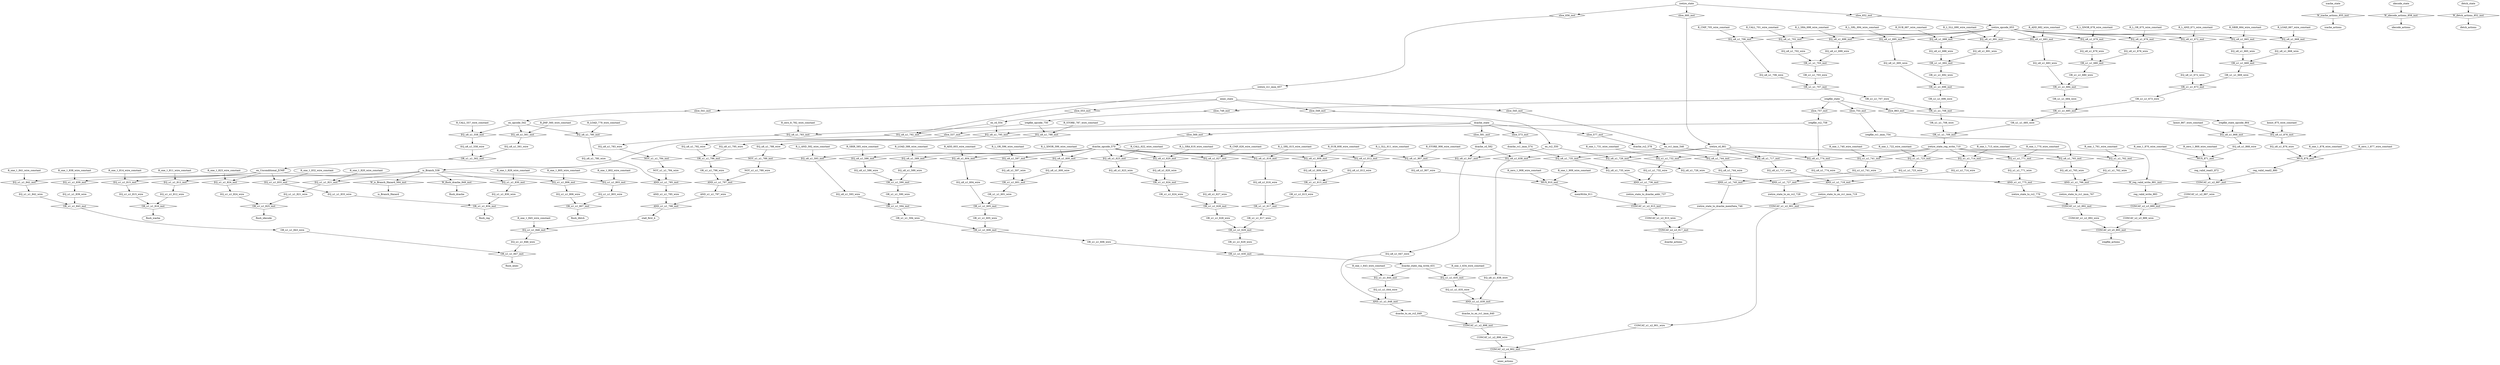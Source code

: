 digraph data_path {
  AND_u1_u1_785_wire [shape=ellipse];
  AND_u1_u1_797_wire [shape=ellipse];
  CONCAT_u1_u2_887_wire [shape=ellipse];
  CONCAT_u1_u2_892_wire [shape=ellipse];
  CONCAT_u1_u2_898_wire [shape=ellipse];
  CONCAT_u1_u2_901_wire [shape=ellipse];
  CONCAT_u1_u2_915_wire [shape=ellipse];
  CONCAT_u2_u3_889_wire [shape=ellipse];
  EQ_u1_u1_635_wire [shape=ellipse];
  EQ_u1_u1_644_wire [shape=ellipse];
  EQ_u1_u1_714_wire [shape=ellipse];
  EQ_u1_u1_723_wire [shape=ellipse];
  EQ_u1_u1_732_wire [shape=ellipse];
  EQ_u1_u1_741_wire [shape=ellipse];
  EQ_u1_u1_762_wire [shape=ellipse];
  EQ_u1_u1_771_wire [shape=ellipse];
  EQ_u1_u1_803_wire [shape=ellipse];
  EQ_u1_u1_806_wire [shape=ellipse];
  EQ_u1_u1_812_wire [shape=ellipse];
  EQ_u1_u1_815_wire [shape=ellipse];
  EQ_u1_u1_821_wire [shape=ellipse];
  EQ_u1_u1_824_wire [shape=ellipse];
  EQ_u1_u1_830_wire [shape=ellipse];
  EQ_u1_u1_833_wire [shape=ellipse];
  EQ_u1_u1_839_wire [shape=ellipse];
  EQ_u1_u1_842_wire [shape=ellipse];
  EQ_u1_u1_846_wire [shape=ellipse];
  EQ_u8_u1_558_wire [shape=ellipse];
  EQ_u8_u1_561_wire [shape=ellipse];
  EQ_u8_u1_586_wire [shape=ellipse];
  EQ_u8_u1_589_wire [shape=ellipse];
  EQ_u8_u1_593_wire [shape=ellipse];
  EQ_u8_u1_597_wire [shape=ellipse];
  EQ_u8_u1_600_wire [shape=ellipse];
  EQ_u8_u1_604_wire [shape=ellipse];
  EQ_u8_u1_609_wire [shape=ellipse];
  EQ_u8_u1_612_wire [shape=ellipse];
  EQ_u8_u1_616_wire [shape=ellipse];
  EQ_u8_u1_620_wire [shape=ellipse];
  EQ_u8_u1_623_wire [shape=ellipse];
  EQ_u8_u1_627_wire [shape=ellipse];
  EQ_u8_u1_638_wire [shape=ellipse];
  EQ_u8_u1_647_wire [shape=ellipse];
  EQ_u8_u1_665_wire [shape=ellipse];
  EQ_u8_u1_668_wire [shape=ellipse];
  EQ_u8_u1_672_wire [shape=ellipse];
  EQ_u8_u1_676_wire [shape=ellipse];
  EQ_u8_u1_679_wire [shape=ellipse];
  EQ_u8_u1_683_wire [shape=ellipse];
  EQ_u8_u1_688_wire [shape=ellipse];
  EQ_u8_u1_691_wire [shape=ellipse];
  EQ_u8_u1_695_wire [shape=ellipse];
  EQ_u8_u1_699_wire [shape=ellipse];
  EQ_u8_u1_702_wire [shape=ellipse];
  EQ_u8_u1_706_wire [shape=ellipse];
  EQ_u8_u1_717_wire [shape=ellipse];
  EQ_u8_u1_726_wire [shape=ellipse];
  EQ_u8_u1_735_wire [shape=ellipse];
  EQ_u8_u1_744_wire [shape=ellipse];
  EQ_u8_u1_765_wire [shape=ellipse];
  EQ_u8_u1_774_wire [shape=ellipse];
  EQ_u8_u1_780_wire [shape=ellipse];
  EQ_u8_u1_783_wire [shape=ellipse];
  EQ_u8_u1_788_wire [shape=ellipse];
  EQ_u8_u1_792_wire [shape=ellipse];
  EQ_u8_u1_795_wire [shape=ellipse];
  EQ_u8_u1_868_wire [shape=ellipse];
  EQ_u8_u1_876_wire [shape=ellipse];
  EQ_u8_u1_907_wire [shape=ellipse];
  NOT_u1_u1_784_wire [shape=ellipse];
  NOT_u1_u1_789_wire [shape=ellipse];
  OR_u1_u1_590_wire [shape=ellipse];
  OR_u1_u1_594_wire [shape=ellipse];
  OR_u1_u1_601_wire [shape=ellipse];
  OR_u1_u1_605_wire [shape=ellipse];
  OR_u1_u1_606_wire [shape=ellipse];
  OR_u1_u1_613_wire [shape=ellipse];
  OR_u1_u1_617_wire [shape=ellipse];
  OR_u1_u1_624_wire [shape=ellipse];
  OR_u1_u1_628_wire [shape=ellipse];
  OR_u1_u1_629_wire [shape=ellipse];
  OR_u1_u1_669_wire [shape=ellipse];
  OR_u1_u1_673_wire [shape=ellipse];
  OR_u1_u1_680_wire [shape=ellipse];
  OR_u1_u1_684_wire [shape=ellipse];
  OR_u1_u1_685_wire [shape=ellipse];
  OR_u1_u1_692_wire [shape=ellipse];
  OR_u1_u1_696_wire [shape=ellipse];
  OR_u1_u1_703_wire [shape=ellipse];
  OR_u1_u1_707_wire [shape=ellipse];
  OR_u1_u1_708_wire [shape=ellipse];
  OR_u1_u1_796_wire [shape=ellipse];
  OR_u1_u1_843_wire [shape=ellipse];
  R_ADD_603_wire_constant [shape=ellipse];
  R_ADD_682_wire_constant [shape=ellipse];
  R_CALL_557_wire_constant [shape=ellipse];
  R_CALL_622_wire_constant [shape=ellipse];
  R_CALL_701_wire_constant [shape=ellipse];
  R_CMP_626_wire_constant [shape=ellipse];
  R_CMP_705_wire_constant [shape=ellipse];
  R_JMP_560_wire_constant [shape=ellipse];
  R_LOAD_588_wire_constant [shape=ellipse];
  R_LOAD_667_wire_constant [shape=ellipse];
  R_LOAD_779_wire_constant [shape=ellipse];
  R_L_AND_592_wire_constant [shape=ellipse];
  R_L_AND_671_wire_constant [shape=ellipse];
  R_L_OR_596_wire_constant [shape=ellipse];
  R_L_OR_675_wire_constant [shape=ellipse];
  R_L_SLL_611_wire_constant [shape=ellipse];
  R_L_SLL_690_wire_constant [shape=ellipse];
  R_L_SRA_619_wire_constant [shape=ellipse];
  R_L_SRA_698_wire_constant [shape=ellipse];
  R_L_SRL_615_wire_constant [shape=ellipse];
  R_L_SRL_694_wire_constant [shape=ellipse];
  R_L_XNOR_599_wire_constant [shape=ellipse];
  R_L_XNOR_678_wire_constant [shape=ellipse];
  R_SBIR_585_wire_constant [shape=ellipse];
  R_SBIR_664_wire_constant [shape=ellipse];
  R_STORE_787_wire_constant [shape=ellipse];
  R_STORE_906_wire_constant [shape=ellipse];
  R_SUB_608_wire_constant [shape=ellipse];
  R_SUB_687_wire_constant [shape=ellipse];
  R_one_1_634_wire_constant [shape=ellipse];
  R_one_1_643_wire_constant [shape=ellipse];
  R_one_1_713_wire_constant [shape=ellipse];
  R_one_1_722_wire_constant [shape=ellipse];
  R_one_1_731_wire_constant [shape=ellipse];
  R_one_1_740_wire_constant [shape=ellipse];
  R_one_1_761_wire_constant [shape=ellipse];
  R_one_1_770_wire_constant [shape=ellipse];
  R_one_1_802_wire_constant [shape=ellipse];
  R_one_1_805_wire_constant [shape=ellipse];
  R_one_1_811_wire_constant [shape=ellipse];
  R_one_1_814_wire_constant [shape=ellipse];
  R_one_1_820_wire_constant [shape=ellipse];
  R_one_1_823_wire_constant [shape=ellipse];
  R_one_1_829_wire_constant [shape=ellipse];
  R_one_1_832_wire_constant [shape=ellipse];
  R_one_1_838_wire_constant [shape=ellipse];
  R_one_1_841_wire_constant [shape=ellipse];
  R_one_1_845_wire_constant [shape=ellipse];
  R_one_1_870_wire_constant [shape=ellipse];
  R_one_1_878_wire_constant [shape=ellipse];
  R_one_1_909_wire_constant [shape=ellipse];
  R_zero_1_869_wire_constant [shape=ellipse];
  R_zero_1_877_wire_constant [shape=ellipse];
  R_zero_1_908_wire_constant [shape=ellipse];
  R_zero_8_782_wire_constant [shape=ellipse];
  dcache_opcode_570 [shape=ellipse];
  dcache_rd_582 [shape=ellipse];
  dcache_rs1_imm_574 [shape=ellipse];
  dcache_rs2_578 [shape=ellipse];
  dcache_state_reg_write_631 [shape=ellipse];
  dcache_to_ex_rs1_imm_640 [shape=ellipse];
  dcache_to_ex_rs2_649 [shape=ellipse];
  ex_opcode_542 [shape=ellipse];
  ex_rd_554 [shape=ellipse];
  ex_rs1_imm_546 [shape=ellipse];
  ex_rs2_550 [shape=ellipse];
  iregfile_opcode_750 [shape=ellipse];
  iregfile_rs1_imm_754 [shape=ellipse];
  iregfile_rs2_758 [shape=ellipse];
  iregfile_state_opcode_864 [shape=ellipse];
  iretire_opcode_653 [shape=ellipse];
  iretire_rd_661 [shape=ellipse];
  iretire_rs1_imm_657 [shape=ellipse];
  iretire_state_reg_write_710 [shape=ellipse];
  iretire_state_to_dcache_addr_737 [shape=ellipse];
  iretire_state_to_dcache_memData_746 [shape=ellipse];
  iretire_state_to_ex_rs1_imm_719 [shape=ellipse];
  iretire_state_to_ex_rs2_728 [shape=ellipse];
  iretire_state_to_rs1_imm_767 [shape=ellipse];
  iretire_state_to_rs2_776 [shape=ellipse];
  is_Branch_538 [shape=ellipse];
  konst_867_wire_constant [shape=ellipse];
  konst_875_wire_constant [shape=ellipse];
  memWrite_911 [shape=ellipse];
  reg_valid_read1_872 [shape=ellipse];
  reg_valid_read2_880 [shape=ellipse];
  reg_valid_write_883 [shape=ellipse];
  AND_u1_u1_639_inst [shape=diamond];
EQ_u1_u1_635_wire  -> AND_u1_u1_639_inst;
EQ_u8_u1_638_wire  -> AND_u1_u1_639_inst;
AND_u1_u1_639_inst -> dcache_to_ex_rs1_imm_640;
  AND_u1_u1_648_inst [shape=diamond];
EQ_u1_u1_644_wire  -> AND_u1_u1_648_inst;
EQ_u8_u1_647_wire  -> AND_u1_u1_648_inst;
AND_u1_u1_648_inst -> dcache_to_ex_rs2_649;
  AND_u1_u1_718_inst [shape=diamond];
EQ_u1_u1_714_wire  -> AND_u1_u1_718_inst;
EQ_u8_u1_717_wire  -> AND_u1_u1_718_inst;
AND_u1_u1_718_inst -> iretire_state_to_ex_rs1_imm_719;
  AND_u1_u1_727_inst [shape=diamond];
EQ_u1_u1_723_wire  -> AND_u1_u1_727_inst;
EQ_u8_u1_726_wire  -> AND_u1_u1_727_inst;
AND_u1_u1_727_inst -> iretire_state_to_ex_rs2_728;
  AND_u1_u1_736_inst [shape=diamond];
EQ_u1_u1_732_wire  -> AND_u1_u1_736_inst;
EQ_u8_u1_735_wire  -> AND_u1_u1_736_inst;
AND_u1_u1_736_inst -> iretire_state_to_dcache_addr_737;
  AND_u1_u1_745_inst [shape=diamond];
EQ_u1_u1_741_wire  -> AND_u1_u1_745_inst;
EQ_u8_u1_744_wire  -> AND_u1_u1_745_inst;
AND_u1_u1_745_inst -> iretire_state_to_dcache_memData_746;
  AND_u1_u1_766_inst [shape=diamond];
EQ_u1_u1_762_wire  -> AND_u1_u1_766_inst;
EQ_u8_u1_765_wire  -> AND_u1_u1_766_inst;
AND_u1_u1_766_inst -> iretire_state_to_rs1_imm_767;
  AND_u1_u1_775_inst [shape=diamond];
EQ_u1_u1_771_wire  -> AND_u1_u1_775_inst;
EQ_u8_u1_774_wire  -> AND_u1_u1_775_inst;
AND_u1_u1_775_inst -> iretire_state_to_rs2_776;
  AND_u1_u1_785_inst [shape=diamond];
EQ_u8_u1_780_wire  -> AND_u1_u1_785_inst;
NOT_u1_u1_784_wire  -> AND_u1_u1_785_inst;
AND_u1_u1_785_inst -> AND_u1_u1_785_wire;
  AND_u1_u1_797_inst [shape=diamond];
NOT_u1_u1_789_wire  -> AND_u1_u1_797_inst;
OR_u1_u1_796_wire  -> AND_u1_u1_797_inst;
AND_u1_u1_797_inst -> AND_u1_u1_797_wire;
  AND_u1_u1_798_inst [shape=diamond];
AND_u1_u1_785_wire  -> AND_u1_u1_798_inst;
AND_u1_u1_797_wire  -> AND_u1_u1_798_inst;
AND_u1_u1_798_inst -> stall_first_4;
  CONCAT_u1_u2_887_inst [shape=diamond];
reg_valid_read1_872  -> CONCAT_u1_u2_887_inst;
reg_valid_read2_880  -> CONCAT_u1_u2_887_inst;
CONCAT_u1_u2_887_inst -> CONCAT_u1_u2_887_wire;
  CONCAT_u1_u2_892_inst [shape=diamond];
iretire_state_to_rs1_imm_767  -> CONCAT_u1_u2_892_inst;
iretire_state_to_rs2_776  -> CONCAT_u1_u2_892_inst;
CONCAT_u1_u2_892_inst -> CONCAT_u1_u2_892_wire;
  CONCAT_u1_u2_898_inst [shape=diamond];
dcache_to_ex_rs1_imm_640  -> CONCAT_u1_u2_898_inst;
dcache_to_ex_rs2_649  -> CONCAT_u1_u2_898_inst;
CONCAT_u1_u2_898_inst -> CONCAT_u1_u2_898_wire;
  CONCAT_u1_u2_901_inst [shape=diamond];
iretire_state_to_ex_rs1_imm_719  -> CONCAT_u1_u2_901_inst;
iretire_state_to_ex_rs2_728  -> CONCAT_u1_u2_901_inst;
CONCAT_u1_u2_901_inst -> CONCAT_u1_u2_901_wire;
  CONCAT_u1_u2_915_inst [shape=diamond];
memWrite_911  -> CONCAT_u1_u2_915_inst;
iretire_state_to_dcache_addr_737  -> CONCAT_u1_u2_915_inst;
CONCAT_u1_u2_915_inst -> CONCAT_u1_u2_915_wire;
  CONCAT_u2_u3_889_inst [shape=diamond];
CONCAT_u1_u2_887_wire  -> CONCAT_u2_u3_889_inst;
reg_valid_write_883  -> CONCAT_u2_u3_889_inst;
CONCAT_u2_u3_889_inst -> CONCAT_u2_u3_889_wire;
  CONCAT_u2_u3_917_inst [shape=diamond];
CONCAT_u1_u2_915_wire  -> CONCAT_u2_u3_917_inst;
iretire_state_to_dcache_memData_746  -> CONCAT_u2_u3_917_inst;
CONCAT_u2_u3_917_inst -> dcache_actions;
  CONCAT_u2_u4_902_inst [shape=diamond];
CONCAT_u1_u2_898_wire  -> CONCAT_u2_u4_902_inst;
CONCAT_u1_u2_901_wire  -> CONCAT_u2_u4_902_inst;
CONCAT_u2_u4_902_inst -> iexec_actions;
  CONCAT_u3_u5_893_inst [shape=diamond];
CONCAT_u2_u3_889_wire  -> CONCAT_u3_u5_893_inst;
CONCAT_u1_u2_892_wire  -> CONCAT_u3_u5_893_inst;
CONCAT_u3_u5_893_inst -> iregfile_actions;
  EQ_u1_u1_635_inst [shape=diamond];
dcache_state_reg_write_631  -> EQ_u1_u1_635_inst;
R_one_1_634_wire_constant  -> EQ_u1_u1_635_inst;
EQ_u1_u1_635_inst -> EQ_u1_u1_635_wire;
  EQ_u1_u1_644_inst [shape=diamond];
dcache_state_reg_write_631  -> EQ_u1_u1_644_inst;
R_one_1_643_wire_constant  -> EQ_u1_u1_644_inst;
EQ_u1_u1_644_inst -> EQ_u1_u1_644_wire;
  EQ_u1_u1_714_inst [shape=diamond];
iretire_state_reg_write_710  -> EQ_u1_u1_714_inst;
R_one_1_713_wire_constant  -> EQ_u1_u1_714_inst;
EQ_u1_u1_714_inst -> EQ_u1_u1_714_wire;
  EQ_u1_u1_723_inst [shape=diamond];
iretire_state_reg_write_710  -> EQ_u1_u1_723_inst;
R_one_1_722_wire_constant  -> EQ_u1_u1_723_inst;
EQ_u1_u1_723_inst -> EQ_u1_u1_723_wire;
  EQ_u1_u1_732_inst [shape=diamond];
iretire_state_reg_write_710  -> EQ_u1_u1_732_inst;
R_one_1_731_wire_constant  -> EQ_u1_u1_732_inst;
EQ_u1_u1_732_inst -> EQ_u1_u1_732_wire;
  EQ_u1_u1_741_inst [shape=diamond];
iretire_state_reg_write_710  -> EQ_u1_u1_741_inst;
R_one_1_740_wire_constant  -> EQ_u1_u1_741_inst;
EQ_u1_u1_741_inst -> EQ_u1_u1_741_wire;
  EQ_u1_u1_762_inst [shape=diamond];
iretire_state_reg_write_710  -> EQ_u1_u1_762_inst;
R_one_1_761_wire_constant  -> EQ_u1_u1_762_inst;
EQ_u1_u1_762_inst -> EQ_u1_u1_762_wire;
  EQ_u1_u1_771_inst [shape=diamond];
iretire_state_reg_write_710  -> EQ_u1_u1_771_inst;
R_one_1_770_wire_constant  -> EQ_u1_u1_771_inst;
EQ_u1_u1_771_inst -> EQ_u1_u1_771_wire;
  EQ_u1_u1_803_inst [shape=diamond];
is_Branch_538  -> EQ_u1_u1_803_inst;
R_one_1_802_wire_constant  -> EQ_u1_u1_803_inst;
EQ_u1_u1_803_inst -> EQ_u1_u1_803_wire;
  EQ_u1_u1_806_inst [shape=diamond];
ex_Unconditional_JUMP  -> EQ_u1_u1_806_inst;
R_one_1_805_wire_constant  -> EQ_u1_u1_806_inst;
EQ_u1_u1_806_inst -> EQ_u1_u1_806_wire;
  EQ_u1_u1_812_inst [shape=diamond];
is_Branch_538  -> EQ_u1_u1_812_inst;
R_one_1_811_wire_constant  -> EQ_u1_u1_812_inst;
EQ_u1_u1_812_inst -> EQ_u1_u1_812_wire;
  EQ_u1_u1_815_inst [shape=diamond];
ex_Unconditional_JUMP  -> EQ_u1_u1_815_inst;
R_one_1_814_wire_constant  -> EQ_u1_u1_815_inst;
EQ_u1_u1_815_inst -> EQ_u1_u1_815_wire;
  EQ_u1_u1_821_inst [shape=diamond];
is_Branch_538  -> EQ_u1_u1_821_inst;
R_one_1_820_wire_constant  -> EQ_u1_u1_821_inst;
EQ_u1_u1_821_inst -> EQ_u1_u1_821_wire;
  EQ_u1_u1_824_inst [shape=diamond];
ex_Unconditional_JUMP  -> EQ_u1_u1_824_inst;
R_one_1_823_wire_constant  -> EQ_u1_u1_824_inst;
EQ_u1_u1_824_inst -> EQ_u1_u1_824_wire;
  EQ_u1_u1_830_inst [shape=diamond];
is_Branch_538  -> EQ_u1_u1_830_inst;
R_one_1_829_wire_constant  -> EQ_u1_u1_830_inst;
EQ_u1_u1_830_inst -> EQ_u1_u1_830_wire;
  EQ_u1_u1_833_inst [shape=diamond];
ex_Unconditional_JUMP  -> EQ_u1_u1_833_inst;
R_one_1_832_wire_constant  -> EQ_u1_u1_833_inst;
EQ_u1_u1_833_inst -> EQ_u1_u1_833_wire;
  EQ_u1_u1_839_inst [shape=diamond];
is_Branch_538  -> EQ_u1_u1_839_inst;
R_one_1_838_wire_constant  -> EQ_u1_u1_839_inst;
EQ_u1_u1_839_inst -> EQ_u1_u1_839_wire;
  EQ_u1_u1_842_inst [shape=diamond];
ex_Unconditional_JUMP  -> EQ_u1_u1_842_inst;
R_one_1_841_wire_constant  -> EQ_u1_u1_842_inst;
EQ_u1_u1_842_inst -> EQ_u1_u1_842_wire;
  EQ_u1_u1_846_inst [shape=diamond];
stall_first_4  -> EQ_u1_u1_846_inst;
R_one_1_845_wire_constant  -> EQ_u1_u1_846_inst;
EQ_u1_u1_846_inst -> EQ_u1_u1_846_wire;
  EQ_u8_u1_558_inst [shape=diamond];
ex_opcode_542  -> EQ_u8_u1_558_inst;
R_CALL_557_wire_constant  -> EQ_u8_u1_558_inst;
EQ_u8_u1_558_inst -> EQ_u8_u1_558_wire;
  EQ_u8_u1_561_inst [shape=diamond];
ex_opcode_542  -> EQ_u8_u1_561_inst;
R_JMP_560_wire_constant  -> EQ_u8_u1_561_inst;
EQ_u8_u1_561_inst -> EQ_u8_u1_561_wire;
  EQ_u8_u1_586_inst [shape=diamond];
dcache_opcode_570  -> EQ_u8_u1_586_inst;
R_SBIR_585_wire_constant  -> EQ_u8_u1_586_inst;
EQ_u8_u1_586_inst -> EQ_u8_u1_586_wire;
  EQ_u8_u1_589_inst [shape=diamond];
dcache_opcode_570  -> EQ_u8_u1_589_inst;
R_LOAD_588_wire_constant  -> EQ_u8_u1_589_inst;
EQ_u8_u1_589_inst -> EQ_u8_u1_589_wire;
  EQ_u8_u1_593_inst [shape=diamond];
dcache_opcode_570  -> EQ_u8_u1_593_inst;
R_L_AND_592_wire_constant  -> EQ_u8_u1_593_inst;
EQ_u8_u1_593_inst -> EQ_u8_u1_593_wire;
  EQ_u8_u1_597_inst [shape=diamond];
dcache_opcode_570  -> EQ_u8_u1_597_inst;
R_L_OR_596_wire_constant  -> EQ_u8_u1_597_inst;
EQ_u8_u1_597_inst -> EQ_u8_u1_597_wire;
  EQ_u8_u1_600_inst [shape=diamond];
dcache_opcode_570  -> EQ_u8_u1_600_inst;
R_L_XNOR_599_wire_constant  -> EQ_u8_u1_600_inst;
EQ_u8_u1_600_inst -> EQ_u8_u1_600_wire;
  EQ_u8_u1_604_inst [shape=diamond];
dcache_opcode_570  -> EQ_u8_u1_604_inst;
R_ADD_603_wire_constant  -> EQ_u8_u1_604_inst;
EQ_u8_u1_604_inst -> EQ_u8_u1_604_wire;
  EQ_u8_u1_609_inst [shape=diamond];
dcache_opcode_570  -> EQ_u8_u1_609_inst;
R_SUB_608_wire_constant  -> EQ_u8_u1_609_inst;
EQ_u8_u1_609_inst -> EQ_u8_u1_609_wire;
  EQ_u8_u1_612_inst [shape=diamond];
dcache_opcode_570  -> EQ_u8_u1_612_inst;
R_L_SLL_611_wire_constant  -> EQ_u8_u1_612_inst;
EQ_u8_u1_612_inst -> EQ_u8_u1_612_wire;
  EQ_u8_u1_616_inst [shape=diamond];
dcache_opcode_570  -> EQ_u8_u1_616_inst;
R_L_SRL_615_wire_constant  -> EQ_u8_u1_616_inst;
EQ_u8_u1_616_inst -> EQ_u8_u1_616_wire;
  EQ_u8_u1_620_inst [shape=diamond];
dcache_opcode_570  -> EQ_u8_u1_620_inst;
R_L_SRA_619_wire_constant  -> EQ_u8_u1_620_inst;
EQ_u8_u1_620_inst -> EQ_u8_u1_620_wire;
  EQ_u8_u1_623_inst [shape=diamond];
dcache_opcode_570  -> EQ_u8_u1_623_inst;
R_CALL_622_wire_constant  -> EQ_u8_u1_623_inst;
EQ_u8_u1_623_inst -> EQ_u8_u1_623_wire;
  EQ_u8_u1_627_inst [shape=diamond];
dcache_opcode_570  -> EQ_u8_u1_627_inst;
R_CMP_626_wire_constant  -> EQ_u8_u1_627_inst;
EQ_u8_u1_627_inst -> EQ_u8_u1_627_wire;
  EQ_u8_u1_638_inst [shape=diamond];
dcache_rd_582  -> EQ_u8_u1_638_inst;
ex_rs1_imm_546  -> EQ_u8_u1_638_inst;
EQ_u8_u1_638_inst -> EQ_u8_u1_638_wire;
  EQ_u8_u1_647_inst [shape=diamond];
dcache_rd_582  -> EQ_u8_u1_647_inst;
ex_rs2_550  -> EQ_u8_u1_647_inst;
EQ_u8_u1_647_inst -> EQ_u8_u1_647_wire;
  EQ_u8_u1_665_inst [shape=diamond];
iretire_opcode_653  -> EQ_u8_u1_665_inst;
R_SBIR_664_wire_constant  -> EQ_u8_u1_665_inst;
EQ_u8_u1_665_inst -> EQ_u8_u1_665_wire;
  EQ_u8_u1_668_inst [shape=diamond];
iretire_opcode_653  -> EQ_u8_u1_668_inst;
R_LOAD_667_wire_constant  -> EQ_u8_u1_668_inst;
EQ_u8_u1_668_inst -> EQ_u8_u1_668_wire;
  EQ_u8_u1_672_inst [shape=diamond];
iretire_opcode_653  -> EQ_u8_u1_672_inst;
R_L_AND_671_wire_constant  -> EQ_u8_u1_672_inst;
EQ_u8_u1_672_inst -> EQ_u8_u1_672_wire;
  EQ_u8_u1_676_inst [shape=diamond];
iretire_opcode_653  -> EQ_u8_u1_676_inst;
R_L_OR_675_wire_constant  -> EQ_u8_u1_676_inst;
EQ_u8_u1_676_inst -> EQ_u8_u1_676_wire;
  EQ_u8_u1_679_inst [shape=diamond];
iretire_opcode_653  -> EQ_u8_u1_679_inst;
R_L_XNOR_678_wire_constant  -> EQ_u8_u1_679_inst;
EQ_u8_u1_679_inst -> EQ_u8_u1_679_wire;
  EQ_u8_u1_683_inst [shape=diamond];
iretire_opcode_653  -> EQ_u8_u1_683_inst;
R_ADD_682_wire_constant  -> EQ_u8_u1_683_inst;
EQ_u8_u1_683_inst -> EQ_u8_u1_683_wire;
  EQ_u8_u1_688_inst [shape=diamond];
iretire_opcode_653  -> EQ_u8_u1_688_inst;
R_SUB_687_wire_constant  -> EQ_u8_u1_688_inst;
EQ_u8_u1_688_inst -> EQ_u8_u1_688_wire;
  EQ_u8_u1_691_inst [shape=diamond];
iretire_opcode_653  -> EQ_u8_u1_691_inst;
R_L_SLL_690_wire_constant  -> EQ_u8_u1_691_inst;
EQ_u8_u1_691_inst -> EQ_u8_u1_691_wire;
  EQ_u8_u1_695_inst [shape=diamond];
iretire_opcode_653  -> EQ_u8_u1_695_inst;
R_L_SRL_694_wire_constant  -> EQ_u8_u1_695_inst;
EQ_u8_u1_695_inst -> EQ_u8_u1_695_wire;
  EQ_u8_u1_699_inst [shape=diamond];
iretire_opcode_653  -> EQ_u8_u1_699_inst;
R_L_SRA_698_wire_constant  -> EQ_u8_u1_699_inst;
EQ_u8_u1_699_inst -> EQ_u8_u1_699_wire;
  EQ_u8_u1_702_inst [shape=diamond];
iretire_opcode_653  -> EQ_u8_u1_702_inst;
R_CALL_701_wire_constant  -> EQ_u8_u1_702_inst;
EQ_u8_u1_702_inst -> EQ_u8_u1_702_wire;
  EQ_u8_u1_706_inst [shape=diamond];
iretire_opcode_653  -> EQ_u8_u1_706_inst;
R_CMP_705_wire_constant  -> EQ_u8_u1_706_inst;
EQ_u8_u1_706_inst -> EQ_u8_u1_706_wire;
  EQ_u8_u1_717_inst [shape=diamond];
iretire_rd_661  -> EQ_u8_u1_717_inst;
ex_rs1_imm_546  -> EQ_u8_u1_717_inst;
EQ_u8_u1_717_inst -> EQ_u8_u1_717_wire;
  EQ_u8_u1_726_inst [shape=diamond];
iretire_rd_661  -> EQ_u8_u1_726_inst;
ex_rs2_550  -> EQ_u8_u1_726_inst;
EQ_u8_u1_726_inst -> EQ_u8_u1_726_wire;
  EQ_u8_u1_735_inst [shape=diamond];
dcache_rs1_imm_574  -> EQ_u8_u1_735_inst;
iretire_rd_661  -> EQ_u8_u1_735_inst;
EQ_u8_u1_735_inst -> EQ_u8_u1_735_wire;
  EQ_u8_u1_744_inst [shape=diamond];
dcache_rs2_578  -> EQ_u8_u1_744_inst;
iretire_rd_661  -> EQ_u8_u1_744_inst;
EQ_u8_u1_744_inst -> EQ_u8_u1_744_wire;
  EQ_u8_u1_765_inst [shape=diamond];
iretire_rd_661  -> EQ_u8_u1_765_inst;
iregfile_rs1_imm_754  -> EQ_u8_u1_765_inst;
EQ_u8_u1_765_inst -> EQ_u8_u1_765_wire;
  EQ_u8_u1_774_inst [shape=diamond];
iretire_rd_661  -> EQ_u8_u1_774_inst;
iregfile_rs2_758  -> EQ_u8_u1_774_inst;
EQ_u8_u1_774_inst -> EQ_u8_u1_774_wire;
  EQ_u8_u1_780_inst [shape=diamond];
ex_opcode_542  -> EQ_u8_u1_780_inst;
R_LOAD_779_wire_constant  -> EQ_u8_u1_780_inst;
EQ_u8_u1_780_inst -> EQ_u8_u1_780_wire;
  EQ_u8_u1_783_inst [shape=diamond];
iregfile_opcode_750  -> EQ_u8_u1_783_inst;
R_zero_8_782_wire_constant  -> EQ_u8_u1_783_inst;
EQ_u8_u1_783_inst -> EQ_u8_u1_783_wire;
  EQ_u8_u1_788_inst [shape=diamond];
iregfile_opcode_750  -> EQ_u8_u1_788_inst;
R_STORE_787_wire_constant  -> EQ_u8_u1_788_inst;
EQ_u8_u1_788_inst -> EQ_u8_u1_788_wire;
  EQ_u8_u1_792_inst [shape=diamond];
iretire_rs1_imm_657  -> EQ_u8_u1_792_inst;
ex_rd_554  -> EQ_u8_u1_792_inst;
EQ_u8_u1_792_inst -> EQ_u8_u1_792_wire;
  EQ_u8_u1_795_inst [shape=diamond];
iregfile_rs2_758  -> EQ_u8_u1_795_inst;
ex_rd_554  -> EQ_u8_u1_795_inst;
EQ_u8_u1_795_inst -> EQ_u8_u1_795_wire;
  EQ_u8_u1_868_inst [shape=diamond];
iregfile_state_opcode_864  -> EQ_u8_u1_868_inst;
konst_867_wire_constant  -> EQ_u8_u1_868_inst;
EQ_u8_u1_868_inst -> EQ_u8_u1_868_wire;
  EQ_u8_u1_876_inst [shape=diamond];
iregfile_state_opcode_864  -> EQ_u8_u1_876_inst;
konst_875_wire_constant  -> EQ_u8_u1_876_inst;
EQ_u8_u1_876_inst -> EQ_u8_u1_876_wire;
  EQ_u8_u1_907_inst [shape=diamond];
dcache_opcode_570  -> EQ_u8_u1_907_inst;
R_STORE_906_wire_constant  -> EQ_u8_u1_907_inst;
EQ_u8_u1_907_inst -> EQ_u8_u1_907_wire;
  MUX_871_inst [shape=diamond];
EQ_u8_u1_868_wire  -> MUX_871_inst;
R_zero_1_869_wire_constant  -> MUX_871_inst;
R_one_1_870_wire_constant  -> MUX_871_inst;
MUX_871_inst -> reg_valid_read1_872;
  MUX_879_inst [shape=diamond];
EQ_u8_u1_876_wire  -> MUX_879_inst;
R_zero_1_877_wire_constant  -> MUX_879_inst;
R_one_1_878_wire_constant  -> MUX_879_inst;
MUX_879_inst -> reg_valid_read2_880;
  MUX_910_inst [shape=diamond];
EQ_u8_u1_907_wire  -> MUX_910_inst;
R_zero_1_908_wire_constant  -> MUX_910_inst;
R_one_1_909_wire_constant  -> MUX_910_inst;
MUX_910_inst -> memWrite_911;
  NOT_u1_u1_784_inst [shape=diamond];
EQ_u8_u1_783_wire  -> NOT_u1_u1_784_inst;
NOT_u1_u1_784_inst -> NOT_u1_u1_784_wire;
  NOT_u1_u1_789_inst [shape=diamond];
EQ_u8_u1_788_wire  -> NOT_u1_u1_789_inst;
NOT_u1_u1_789_inst -> NOT_u1_u1_789_wire;
  OR_u1_u1_562_inst [shape=diamond];
EQ_u8_u1_558_wire  -> OR_u1_u1_562_inst;
EQ_u8_u1_561_wire  -> OR_u1_u1_562_inst;
OR_u1_u1_562_inst -> ex_Unconditional_JUMP;
  OR_u1_u1_590_inst [shape=diamond];
EQ_u8_u1_586_wire  -> OR_u1_u1_590_inst;
EQ_u8_u1_589_wire  -> OR_u1_u1_590_inst;
OR_u1_u1_590_inst -> OR_u1_u1_590_wire;
  OR_u1_u1_594_inst [shape=diamond];
OR_u1_u1_590_wire  -> OR_u1_u1_594_inst;
EQ_u8_u1_593_wire  -> OR_u1_u1_594_inst;
OR_u1_u1_594_inst -> OR_u1_u1_594_wire;
  OR_u1_u1_601_inst [shape=diamond];
EQ_u8_u1_597_wire  -> OR_u1_u1_601_inst;
EQ_u8_u1_600_wire  -> OR_u1_u1_601_inst;
OR_u1_u1_601_inst -> OR_u1_u1_601_wire;
  OR_u1_u1_605_inst [shape=diamond];
OR_u1_u1_601_wire  -> OR_u1_u1_605_inst;
EQ_u8_u1_604_wire  -> OR_u1_u1_605_inst;
OR_u1_u1_605_inst -> OR_u1_u1_605_wire;
  OR_u1_u1_606_inst [shape=diamond];
OR_u1_u1_594_wire  -> OR_u1_u1_606_inst;
OR_u1_u1_605_wire  -> OR_u1_u1_606_inst;
OR_u1_u1_606_inst -> OR_u1_u1_606_wire;
  OR_u1_u1_613_inst [shape=diamond];
EQ_u8_u1_609_wire  -> OR_u1_u1_613_inst;
EQ_u8_u1_612_wire  -> OR_u1_u1_613_inst;
OR_u1_u1_613_inst -> OR_u1_u1_613_wire;
  OR_u1_u1_617_inst [shape=diamond];
OR_u1_u1_613_wire  -> OR_u1_u1_617_inst;
EQ_u8_u1_616_wire  -> OR_u1_u1_617_inst;
OR_u1_u1_617_inst -> OR_u1_u1_617_wire;
  OR_u1_u1_624_inst [shape=diamond];
EQ_u8_u1_620_wire  -> OR_u1_u1_624_inst;
EQ_u8_u1_623_wire  -> OR_u1_u1_624_inst;
OR_u1_u1_624_inst -> OR_u1_u1_624_wire;
  OR_u1_u1_628_inst [shape=diamond];
OR_u1_u1_624_wire  -> OR_u1_u1_628_inst;
EQ_u8_u1_627_wire  -> OR_u1_u1_628_inst;
OR_u1_u1_628_inst -> OR_u1_u1_628_wire;
  OR_u1_u1_629_inst [shape=diamond];
OR_u1_u1_617_wire  -> OR_u1_u1_629_inst;
OR_u1_u1_628_wire  -> OR_u1_u1_629_inst;
OR_u1_u1_629_inst -> OR_u1_u1_629_wire;
  OR_u1_u1_630_inst [shape=diamond];
OR_u1_u1_606_wire  -> OR_u1_u1_630_inst;
OR_u1_u1_629_wire  -> OR_u1_u1_630_inst;
OR_u1_u1_630_inst -> dcache_state_reg_write_631;
  OR_u1_u1_669_inst [shape=diamond];
EQ_u8_u1_665_wire  -> OR_u1_u1_669_inst;
EQ_u8_u1_668_wire  -> OR_u1_u1_669_inst;
OR_u1_u1_669_inst -> OR_u1_u1_669_wire;
  OR_u1_u1_673_inst [shape=diamond];
OR_u1_u1_669_wire  -> OR_u1_u1_673_inst;
EQ_u8_u1_672_wire  -> OR_u1_u1_673_inst;
OR_u1_u1_673_inst -> OR_u1_u1_673_wire;
  OR_u1_u1_680_inst [shape=diamond];
EQ_u8_u1_676_wire  -> OR_u1_u1_680_inst;
EQ_u8_u1_679_wire  -> OR_u1_u1_680_inst;
OR_u1_u1_680_inst -> OR_u1_u1_680_wire;
  OR_u1_u1_684_inst [shape=diamond];
OR_u1_u1_680_wire  -> OR_u1_u1_684_inst;
EQ_u8_u1_683_wire  -> OR_u1_u1_684_inst;
OR_u1_u1_684_inst -> OR_u1_u1_684_wire;
  OR_u1_u1_685_inst [shape=diamond];
OR_u1_u1_673_wire  -> OR_u1_u1_685_inst;
OR_u1_u1_684_wire  -> OR_u1_u1_685_inst;
OR_u1_u1_685_inst -> OR_u1_u1_685_wire;
  OR_u1_u1_692_inst [shape=diamond];
EQ_u8_u1_688_wire  -> OR_u1_u1_692_inst;
EQ_u8_u1_691_wire  -> OR_u1_u1_692_inst;
OR_u1_u1_692_inst -> OR_u1_u1_692_wire;
  OR_u1_u1_696_inst [shape=diamond];
OR_u1_u1_692_wire  -> OR_u1_u1_696_inst;
EQ_u8_u1_695_wire  -> OR_u1_u1_696_inst;
OR_u1_u1_696_inst -> OR_u1_u1_696_wire;
  OR_u1_u1_703_inst [shape=diamond];
EQ_u8_u1_699_wire  -> OR_u1_u1_703_inst;
EQ_u8_u1_702_wire  -> OR_u1_u1_703_inst;
OR_u1_u1_703_inst -> OR_u1_u1_703_wire;
  OR_u1_u1_707_inst [shape=diamond];
OR_u1_u1_703_wire  -> OR_u1_u1_707_inst;
EQ_u8_u1_706_wire  -> OR_u1_u1_707_inst;
OR_u1_u1_707_inst -> OR_u1_u1_707_wire;
  OR_u1_u1_708_inst [shape=diamond];
OR_u1_u1_696_wire  -> OR_u1_u1_708_inst;
OR_u1_u1_707_wire  -> OR_u1_u1_708_inst;
OR_u1_u1_708_inst -> OR_u1_u1_708_wire;
  OR_u1_u1_709_inst [shape=diamond];
OR_u1_u1_685_wire  -> OR_u1_u1_709_inst;
OR_u1_u1_708_wire  -> OR_u1_u1_709_inst;
OR_u1_u1_709_inst -> iretire_state_reg_write_710;
  OR_u1_u1_796_inst [shape=diamond];
EQ_u8_u1_792_wire  -> OR_u1_u1_796_inst;
EQ_u8_u1_795_wire  -> OR_u1_u1_796_inst;
OR_u1_u1_796_inst -> OR_u1_u1_796_wire;
  OR_u1_u1_807_inst [shape=diamond];
EQ_u1_u1_803_wire  -> OR_u1_u1_807_inst;
EQ_u1_u1_806_wire  -> OR_u1_u1_807_inst;
OR_u1_u1_807_inst -> flush_ifetch;
  OR_u1_u1_816_inst [shape=diamond];
EQ_u1_u1_812_wire  -> OR_u1_u1_816_inst;
EQ_u1_u1_815_wire  -> OR_u1_u1_816_inst;
OR_u1_u1_816_inst -> flush_icache;
  OR_u1_u1_825_inst [shape=diamond];
EQ_u1_u1_821_wire  -> OR_u1_u1_825_inst;
EQ_u1_u1_824_wire  -> OR_u1_u1_825_inst;
OR_u1_u1_825_inst -> flush_idecode;
  OR_u1_u1_834_inst [shape=diamond];
EQ_u1_u1_830_wire  -> OR_u1_u1_834_inst;
EQ_u1_u1_833_wire  -> OR_u1_u1_834_inst;
OR_u1_u1_834_inst -> flush_reg;
  OR_u1_u1_843_inst [shape=diamond];
EQ_u1_u1_839_wire  -> OR_u1_u1_843_inst;
EQ_u1_u1_842_wire  -> OR_u1_u1_843_inst;
OR_u1_u1_843_inst -> OR_u1_u1_843_wire;
  OR_u1_u1_847_inst [shape=diamond];
OR_u1_u1_843_wire  -> OR_u1_u1_847_inst;
EQ_u1_u1_846_wire  -> OR_u1_u1_847_inst;
OR_u1_u1_847_inst -> flush_iexec;
  W_flush_dcache_849_inst [shape=diamond];
is_Branch_538  -> W_flush_dcache_849_inst;
W_flush_dcache_849_inst -> flush_dcache;
  W_icache_actions_855_inst [shape=diamond];
icache_state  -> W_icache_actions_855_inst;
W_icache_actions_855_inst -> icache_actions;
  W_idecode_actions_858_inst [shape=diamond];
idecode_state  -> W_idecode_actions_858_inst;
W_idecode_actions_858_inst -> idecode_actions;
  W_ifetch_actions_852_inst [shape=diamond];
ifetch_state  -> W_ifetch_actions_852_inst;
W_ifetch_actions_852_inst -> ifetch_actions;
  W_is_Branch_Hazard_564_inst [shape=diamond];
is_Branch_538  -> W_is_Branch_Hazard_564_inst;
W_is_Branch_Hazard_564_inst -> is_Branch_Hazard;
  W_reg_valid_write_881_inst [shape=diamond];
iretire_state_reg_write_710  -> W_reg_valid_write_881_inst;
W_reg_valid_write_881_inst -> reg_valid_write_883;
  slice_537_inst [shape=diamond];
dcache_state  -> slice_537_inst;
slice_537_inst -> is_Branch_538;
  slice_541_inst [shape=diamond];
iexec_state  -> slice_541_inst;
slice_541_inst -> ex_opcode_542;
  slice_545_inst [shape=diamond];
iexec_state  -> slice_545_inst;
slice_545_inst -> ex_rs1_imm_546;
  slice_549_inst [shape=diamond];
iexec_state  -> slice_549_inst;
slice_549_inst -> ex_rs2_550;
  slice_553_inst [shape=diamond];
iexec_state  -> slice_553_inst;
slice_553_inst -> ex_rd_554;
  slice_569_inst [shape=diamond];
dcache_state  -> slice_569_inst;
slice_569_inst -> dcache_opcode_570;
  slice_573_inst [shape=diamond];
dcache_state  -> slice_573_inst;
slice_573_inst -> dcache_rs1_imm_574;
  slice_577_inst [shape=diamond];
dcache_state  -> slice_577_inst;
slice_577_inst -> dcache_rs2_578;
  slice_581_inst [shape=diamond];
dcache_state  -> slice_581_inst;
slice_581_inst -> dcache_rd_582;
  slice_652_inst [shape=diamond];
iretire_state  -> slice_652_inst;
slice_652_inst -> iretire_opcode_653;
  slice_656_inst [shape=diamond];
iretire_state  -> slice_656_inst;
slice_656_inst -> iretire_rs1_imm_657;
  slice_660_inst [shape=diamond];
iretire_state  -> slice_660_inst;
slice_660_inst -> iretire_rd_661;
  slice_749_inst [shape=diamond];
iregfile_state  -> slice_749_inst;
slice_749_inst -> iregfile_opcode_750;
  slice_753_inst [shape=diamond];
iregfile_state  -> slice_753_inst;
slice_753_inst -> iregfile_rs1_imm_754;
  slice_757_inst [shape=diamond];
iregfile_state  -> slice_757_inst;
slice_757_inst -> iregfile_rs2_758;
  slice_863_inst [shape=diamond];
iregfile_state  -> slice_863_inst;
slice_863_inst -> iregfile_state_opcode_864;
}
